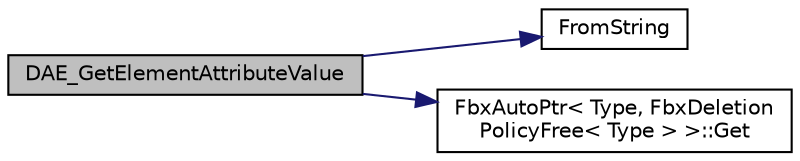 digraph "DAE_GetElementAttributeValue"
{
  edge [fontname="Helvetica",fontsize="10",labelfontname="Helvetica",labelfontsize="10"];
  node [fontname="Helvetica",fontsize="10",shape=record];
  rankdir="LR";
  Node116 [label="DAE_GetElementAttributeValue",height=0.2,width=0.4,color="black", fillcolor="grey75", style="filled", fontcolor="black"];
  Node116 -> Node117 [color="midnightblue",fontsize="10",style="solid",fontname="Helvetica"];
  Node117 [label="FromString",height=0.2,width=0.4,color="black", fillcolor="white", style="filled",URL="$fbxcolladaiostream_8h.html#ad67888713b29fb4b369bdcbcf795a7e7"];
  Node116 -> Node118 [color="midnightblue",fontsize="10",style="solid",fontname="Helvetica"];
  Node118 [label="FbxAutoPtr\< Type, FbxDeletion\lPolicyFree\< Type \> \>::Get",height=0.2,width=0.4,color="black", fillcolor="white", style="filled",URL="$class_fbx_auto_ptr.html#ae7006aca39929990a12c7c99af5d3ef7",tooltip="Retrieve the pointer it holds. "];
}
